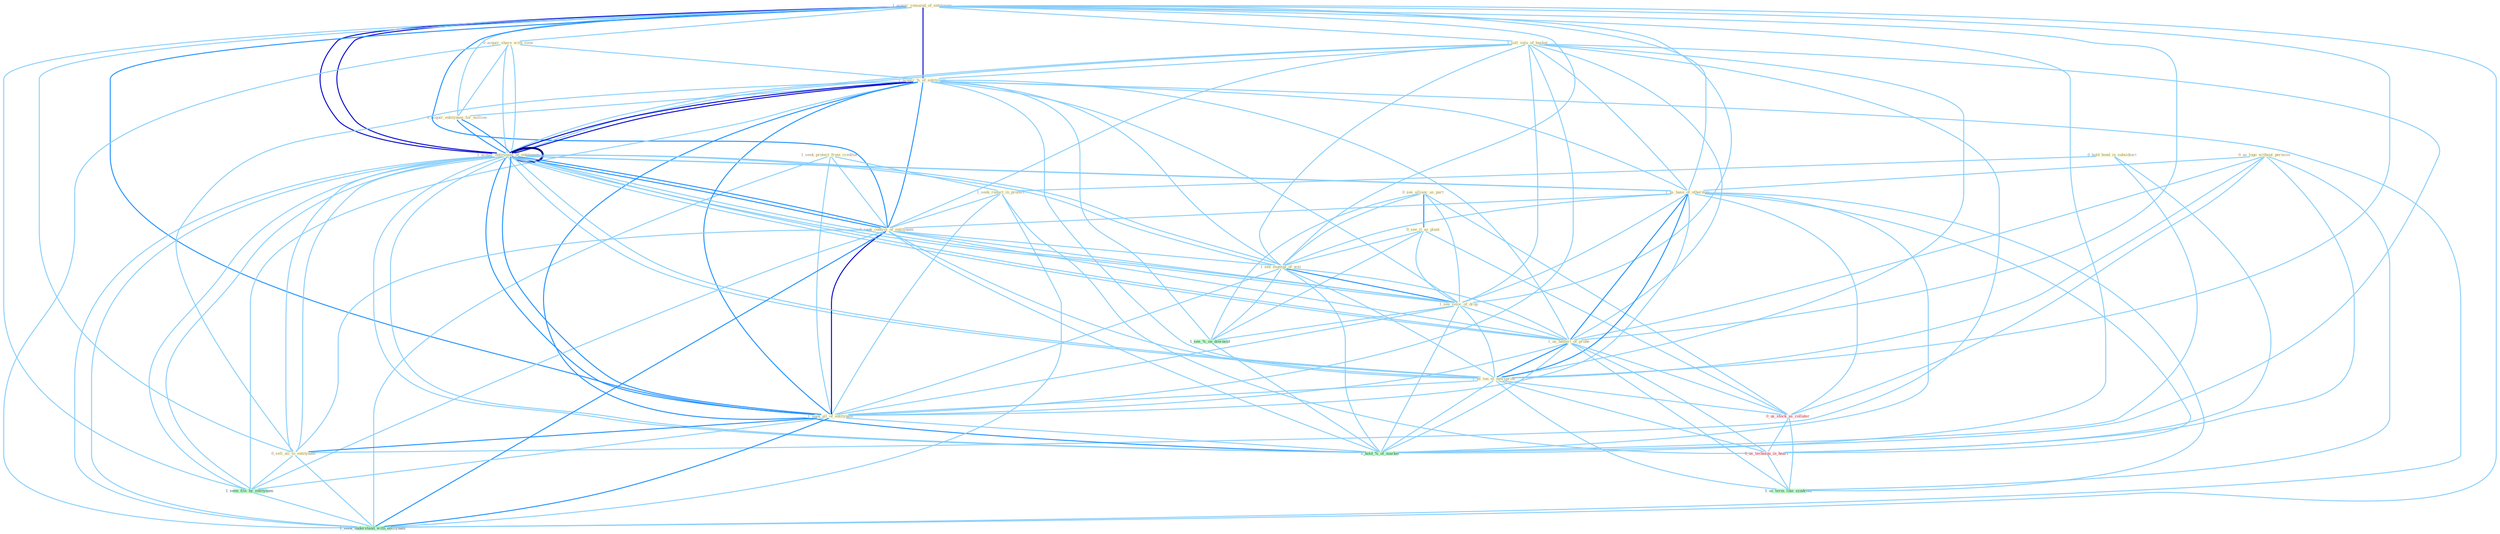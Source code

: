 Graph G{ 
    node
    [shape=polygon,style=filled,width=.5,height=.06,color="#BDFCC9",fixedsize=true,fontsize=4,
    fontcolor="#2f4f4f"];
    {node
    [color="#ffffe0", fontcolor="#8b7d6b"] "1_acquir_remaind_of_entitynam " "0_us_logo_without_permiss " "1_seek_protect_from_creditor " "0_see_allianc_as_part " "1_sell_valu_of_basket " "0_acquir_share_with_view " "0_hold_bond_in_subsidiari " "1_acquir_%_of_entitynam " "0_see_it_as_plant " "1_seek_reduct_in_protect " "0_acquir_entitynam_for_million " "1_acquir_entitynam_of_entitynam " "1_us_base_of_othernum " "0_seek_control_of_entitynam " "1_see_exampl_of_wai " "1_see_veloc_of_drop " "1_us_batteri_of_probe " "1_us_ton_of_newsprint " "1_seek_all_of_entitynam " "0_sell_all_to_entitynam "}
{node [color="#fff0f5", fontcolor="#b22222"] "0_us_stock_as_collater " "0_us_techniqu_in_heart "}
edge [color="#B0E2FF"];

	"1_acquir_remaind_of_entitynam " -- "1_sell_valu_of_basket " [w="1", color="#87cefa" ];
	"1_acquir_remaind_of_entitynam " -- "0_acquir_share_with_view " [w="1", color="#87cefa" ];
	"1_acquir_remaind_of_entitynam " -- "1_acquir_%_of_entitynam " [w="3", color="#0000cd" , len=0.6];
	"1_acquir_remaind_of_entitynam " -- "0_acquir_entitynam_for_million " [w="1", color="#87cefa" ];
	"1_acquir_remaind_of_entitynam " -- "1_acquir_entitynam_of_entitynam " [w="3", color="#0000cd" , len=0.6];
	"1_acquir_remaind_of_entitynam " -- "1_us_base_of_othernum " [w="1", color="#87cefa" ];
	"1_acquir_remaind_of_entitynam " -- "0_seek_control_of_entitynam " [w="2", color="#1e90ff" , len=0.8];
	"1_acquir_remaind_of_entitynam " -- "1_see_exampl_of_wai " [w="1", color="#87cefa" ];
	"1_acquir_remaind_of_entitynam " -- "1_see_veloc_of_drop " [w="1", color="#87cefa" ];
	"1_acquir_remaind_of_entitynam " -- "1_us_batteri_of_probe " [w="1", color="#87cefa" ];
	"1_acquir_remaind_of_entitynam " -- "1_us_ton_of_newsprint " [w="1", color="#87cefa" ];
	"1_acquir_remaind_of_entitynam " -- "1_seek_all_of_entitynam " [w="2", color="#1e90ff" , len=0.8];
	"1_acquir_remaind_of_entitynam " -- "0_sell_all_to_entitynam " [w="1", color="#87cefa" ];
	"1_acquir_remaind_of_entitynam " -- "1_seen_file_by_entitynam " [w="1", color="#87cefa" ];
	"1_acquir_remaind_of_entitynam " -- "1_seek_understand_with_entitynam " [w="1", color="#87cefa" ];
	"1_acquir_remaind_of_entitynam " -- "1_acquir_entitynam_of_entitynam " [w="3", color="#0000cd" , len=0.6];
	"1_acquir_remaind_of_entitynam " -- "1_hold_%_of_market " [w="1", color="#87cefa" ];
	"0_us_logo_without_permiss " -- "1_us_base_of_othernum " [w="1", color="#87cefa" ];
	"0_us_logo_without_permiss " -- "1_us_batteri_of_probe " [w="1", color="#87cefa" ];
	"0_us_logo_without_permiss " -- "1_us_ton_of_newsprint " [w="1", color="#87cefa" ];
	"0_us_logo_without_permiss " -- "0_us_stock_as_collater " [w="1", color="#87cefa" ];
	"0_us_logo_without_permiss " -- "0_us_techniqu_in_heart " [w="1", color="#87cefa" ];
	"0_us_logo_without_permiss " -- "1_us_term_like_syndrom " [w="1", color="#87cefa" ];
	"1_seek_protect_from_creditor " -- "1_seek_reduct_in_protect " [w="1", color="#87cefa" ];
	"1_seek_protect_from_creditor " -- "0_seek_control_of_entitynam " [w="1", color="#87cefa" ];
	"1_seek_protect_from_creditor " -- "1_seek_all_of_entitynam " [w="1", color="#87cefa" ];
	"1_seek_protect_from_creditor " -- "1_seek_understand_with_entitynam " [w="1", color="#87cefa" ];
	"0_see_allianc_as_part " -- "0_see_it_as_plant " [w="2", color="#1e90ff" , len=0.8];
	"0_see_allianc_as_part " -- "1_see_exampl_of_wai " [w="1", color="#87cefa" ];
	"0_see_allianc_as_part " -- "1_see_veloc_of_drop " [w="1", color="#87cefa" ];
	"0_see_allianc_as_part " -- "0_us_stock_as_collater " [w="1", color="#87cefa" ];
	"0_see_allianc_as_part " -- "1_see_%_on_downsid " [w="1", color="#87cefa" ];
	"1_sell_valu_of_basket " -- "1_acquir_%_of_entitynam " [w="1", color="#87cefa" ];
	"1_sell_valu_of_basket " -- "1_acquir_entitynam_of_entitynam " [w="1", color="#87cefa" ];
	"1_sell_valu_of_basket " -- "1_us_base_of_othernum " [w="1", color="#87cefa" ];
	"1_sell_valu_of_basket " -- "0_seek_control_of_entitynam " [w="1", color="#87cefa" ];
	"1_sell_valu_of_basket " -- "1_see_exampl_of_wai " [w="1", color="#87cefa" ];
	"1_sell_valu_of_basket " -- "1_see_veloc_of_drop " [w="1", color="#87cefa" ];
	"1_sell_valu_of_basket " -- "1_us_batteri_of_probe " [w="1", color="#87cefa" ];
	"1_sell_valu_of_basket " -- "1_us_ton_of_newsprint " [w="1", color="#87cefa" ];
	"1_sell_valu_of_basket " -- "1_seek_all_of_entitynam " [w="1", color="#87cefa" ];
	"1_sell_valu_of_basket " -- "0_sell_all_to_entitynam " [w="1", color="#87cefa" ];
	"1_sell_valu_of_basket " -- "1_acquir_entitynam_of_entitynam " [w="1", color="#87cefa" ];
	"1_sell_valu_of_basket " -- "1_hold_%_of_market " [w="1", color="#87cefa" ];
	"0_acquir_share_with_view " -- "1_acquir_%_of_entitynam " [w="1", color="#87cefa" ];
	"0_acquir_share_with_view " -- "0_acquir_entitynam_for_million " [w="1", color="#87cefa" ];
	"0_acquir_share_with_view " -- "1_acquir_entitynam_of_entitynam " [w="1", color="#87cefa" ];
	"0_acquir_share_with_view " -- "1_seek_understand_with_entitynam " [w="1", color="#87cefa" ];
	"0_acquir_share_with_view " -- "1_acquir_entitynam_of_entitynam " [w="1", color="#87cefa" ];
	"0_hold_bond_in_subsidiari " -- "1_seek_reduct_in_protect " [w="1", color="#87cefa" ];
	"0_hold_bond_in_subsidiari " -- "0_us_techniqu_in_heart " [w="1", color="#87cefa" ];
	"0_hold_bond_in_subsidiari " -- "1_hold_%_of_market " [w="1", color="#87cefa" ];
	"1_acquir_%_of_entitynam " -- "0_acquir_entitynam_for_million " [w="1", color="#87cefa" ];
	"1_acquir_%_of_entitynam " -- "1_acquir_entitynam_of_entitynam " [w="3", color="#0000cd" , len=0.6];
	"1_acquir_%_of_entitynam " -- "1_us_base_of_othernum " [w="1", color="#87cefa" ];
	"1_acquir_%_of_entitynam " -- "0_seek_control_of_entitynam " [w="2", color="#1e90ff" , len=0.8];
	"1_acquir_%_of_entitynam " -- "1_see_exampl_of_wai " [w="1", color="#87cefa" ];
	"1_acquir_%_of_entitynam " -- "1_see_veloc_of_drop " [w="1", color="#87cefa" ];
	"1_acquir_%_of_entitynam " -- "1_us_batteri_of_probe " [w="1", color="#87cefa" ];
	"1_acquir_%_of_entitynam " -- "1_us_ton_of_newsprint " [w="1", color="#87cefa" ];
	"1_acquir_%_of_entitynam " -- "1_seek_all_of_entitynam " [w="2", color="#1e90ff" , len=0.8];
	"1_acquir_%_of_entitynam " -- "0_sell_all_to_entitynam " [w="1", color="#87cefa" ];
	"1_acquir_%_of_entitynam " -- "1_seen_file_by_entitynam " [w="1", color="#87cefa" ];
	"1_acquir_%_of_entitynam " -- "1_seek_understand_with_entitynam " [w="1", color="#87cefa" ];
	"1_acquir_%_of_entitynam " -- "1_acquir_entitynam_of_entitynam " [w="3", color="#0000cd" , len=0.6];
	"1_acquir_%_of_entitynam " -- "1_see_%_on_downsid " [w="1", color="#87cefa" ];
	"1_acquir_%_of_entitynam " -- "1_hold_%_of_market " [w="2", color="#1e90ff" , len=0.8];
	"0_see_it_as_plant " -- "1_see_exampl_of_wai " [w="1", color="#87cefa" ];
	"0_see_it_as_plant " -- "1_see_veloc_of_drop " [w="1", color="#87cefa" ];
	"0_see_it_as_plant " -- "0_us_stock_as_collater " [w="1", color="#87cefa" ];
	"0_see_it_as_plant " -- "1_see_%_on_downsid " [w="1", color="#87cefa" ];
	"1_seek_reduct_in_protect " -- "0_seek_control_of_entitynam " [w="1", color="#87cefa" ];
	"1_seek_reduct_in_protect " -- "1_seek_all_of_entitynam " [w="1", color="#87cefa" ];
	"1_seek_reduct_in_protect " -- "1_seek_understand_with_entitynam " [w="1", color="#87cefa" ];
	"1_seek_reduct_in_protect " -- "0_us_techniqu_in_heart " [w="1", color="#87cefa" ];
	"0_acquir_entitynam_for_million " -- "1_acquir_entitynam_of_entitynam " [w="2", color="#1e90ff" , len=0.8];
	"0_acquir_entitynam_for_million " -- "1_acquir_entitynam_of_entitynam " [w="2", color="#1e90ff" , len=0.8];
	"1_acquir_entitynam_of_entitynam " -- "1_us_base_of_othernum " [w="1", color="#87cefa" ];
	"1_acquir_entitynam_of_entitynam " -- "0_seek_control_of_entitynam " [w="2", color="#1e90ff" , len=0.8];
	"1_acquir_entitynam_of_entitynam " -- "1_see_exampl_of_wai " [w="1", color="#87cefa" ];
	"1_acquir_entitynam_of_entitynam " -- "1_see_veloc_of_drop " [w="1", color="#87cefa" ];
	"1_acquir_entitynam_of_entitynam " -- "1_us_batteri_of_probe " [w="1", color="#87cefa" ];
	"1_acquir_entitynam_of_entitynam " -- "1_us_ton_of_newsprint " [w="1", color="#87cefa" ];
	"1_acquir_entitynam_of_entitynam " -- "1_seek_all_of_entitynam " [w="2", color="#1e90ff" , len=0.8];
	"1_acquir_entitynam_of_entitynam " -- "0_sell_all_to_entitynam " [w="1", color="#87cefa" ];
	"1_acquir_entitynam_of_entitynam " -- "1_seen_file_by_entitynam " [w="1", color="#87cefa" ];
	"1_acquir_entitynam_of_entitynam " -- "1_seek_understand_with_entitynam " [w="1", color="#87cefa" ];
	"1_acquir_entitynam_of_entitynam " -- "1_acquir_entitynam_of_entitynam " [w="4", style=bold, color="#000080", len=0.4];
	"1_acquir_entitynam_of_entitynam " -- "1_hold_%_of_market " [w="1", color="#87cefa" ];
	"1_us_base_of_othernum " -- "0_seek_control_of_entitynam " [w="1", color="#87cefa" ];
	"1_us_base_of_othernum " -- "1_see_exampl_of_wai " [w="1", color="#87cefa" ];
	"1_us_base_of_othernum " -- "1_see_veloc_of_drop " [w="1", color="#87cefa" ];
	"1_us_base_of_othernum " -- "1_us_batteri_of_probe " [w="2", color="#1e90ff" , len=0.8];
	"1_us_base_of_othernum " -- "1_us_ton_of_newsprint " [w="2", color="#1e90ff" , len=0.8];
	"1_us_base_of_othernum " -- "1_seek_all_of_entitynam " [w="1", color="#87cefa" ];
	"1_us_base_of_othernum " -- "0_us_stock_as_collater " [w="1", color="#87cefa" ];
	"1_us_base_of_othernum " -- "1_acquir_entitynam_of_entitynam " [w="1", color="#87cefa" ];
	"1_us_base_of_othernum " -- "0_us_techniqu_in_heart " [w="1", color="#87cefa" ];
	"1_us_base_of_othernum " -- "1_us_term_like_syndrom " [w="1", color="#87cefa" ];
	"1_us_base_of_othernum " -- "1_hold_%_of_market " [w="1", color="#87cefa" ];
	"0_seek_control_of_entitynam " -- "1_see_exampl_of_wai " [w="1", color="#87cefa" ];
	"0_seek_control_of_entitynam " -- "1_see_veloc_of_drop " [w="1", color="#87cefa" ];
	"0_seek_control_of_entitynam " -- "1_us_batteri_of_probe " [w="1", color="#87cefa" ];
	"0_seek_control_of_entitynam " -- "1_us_ton_of_newsprint " [w="1", color="#87cefa" ];
	"0_seek_control_of_entitynam " -- "1_seek_all_of_entitynam " [w="3", color="#0000cd" , len=0.6];
	"0_seek_control_of_entitynam " -- "0_sell_all_to_entitynam " [w="1", color="#87cefa" ];
	"0_seek_control_of_entitynam " -- "1_seen_file_by_entitynam " [w="1", color="#87cefa" ];
	"0_seek_control_of_entitynam " -- "1_seek_understand_with_entitynam " [w="2", color="#1e90ff" , len=0.8];
	"0_seek_control_of_entitynam " -- "1_acquir_entitynam_of_entitynam " [w="2", color="#1e90ff" , len=0.8];
	"0_seek_control_of_entitynam " -- "1_hold_%_of_market " [w="1", color="#87cefa" ];
	"1_see_exampl_of_wai " -- "1_see_veloc_of_drop " [w="2", color="#1e90ff" , len=0.8];
	"1_see_exampl_of_wai " -- "1_us_batteri_of_probe " [w="1", color="#87cefa" ];
	"1_see_exampl_of_wai " -- "1_us_ton_of_newsprint " [w="1", color="#87cefa" ];
	"1_see_exampl_of_wai " -- "1_seek_all_of_entitynam " [w="1", color="#87cefa" ];
	"1_see_exampl_of_wai " -- "1_acquir_entitynam_of_entitynam " [w="1", color="#87cefa" ];
	"1_see_exampl_of_wai " -- "1_see_%_on_downsid " [w="1", color="#87cefa" ];
	"1_see_exampl_of_wai " -- "1_hold_%_of_market " [w="1", color="#87cefa" ];
	"1_see_veloc_of_drop " -- "1_us_batteri_of_probe " [w="1", color="#87cefa" ];
	"1_see_veloc_of_drop " -- "1_us_ton_of_newsprint " [w="1", color="#87cefa" ];
	"1_see_veloc_of_drop " -- "1_seek_all_of_entitynam " [w="1", color="#87cefa" ];
	"1_see_veloc_of_drop " -- "1_acquir_entitynam_of_entitynam " [w="1", color="#87cefa" ];
	"1_see_veloc_of_drop " -- "1_see_%_on_downsid " [w="1", color="#87cefa" ];
	"1_see_veloc_of_drop " -- "1_hold_%_of_market " [w="1", color="#87cefa" ];
	"1_us_batteri_of_probe " -- "1_us_ton_of_newsprint " [w="2", color="#1e90ff" , len=0.8];
	"1_us_batteri_of_probe " -- "1_seek_all_of_entitynam " [w="1", color="#87cefa" ];
	"1_us_batteri_of_probe " -- "0_us_stock_as_collater " [w="1", color="#87cefa" ];
	"1_us_batteri_of_probe " -- "1_acquir_entitynam_of_entitynam " [w="1", color="#87cefa" ];
	"1_us_batteri_of_probe " -- "0_us_techniqu_in_heart " [w="1", color="#87cefa" ];
	"1_us_batteri_of_probe " -- "1_us_term_like_syndrom " [w="1", color="#87cefa" ];
	"1_us_batteri_of_probe " -- "1_hold_%_of_market " [w="1", color="#87cefa" ];
	"1_us_ton_of_newsprint " -- "1_seek_all_of_entitynam " [w="1", color="#87cefa" ];
	"1_us_ton_of_newsprint " -- "0_us_stock_as_collater " [w="1", color="#87cefa" ];
	"1_us_ton_of_newsprint " -- "1_acquir_entitynam_of_entitynam " [w="1", color="#87cefa" ];
	"1_us_ton_of_newsprint " -- "0_us_techniqu_in_heart " [w="1", color="#87cefa" ];
	"1_us_ton_of_newsprint " -- "1_us_term_like_syndrom " [w="1", color="#87cefa" ];
	"1_us_ton_of_newsprint " -- "1_hold_%_of_market " [w="1", color="#87cefa" ];
	"1_seek_all_of_entitynam " -- "0_sell_all_to_entitynam " [w="2", color="#1e90ff" , len=0.8];
	"1_seek_all_of_entitynam " -- "1_seen_file_by_entitynam " [w="1", color="#87cefa" ];
	"1_seek_all_of_entitynam " -- "1_seek_understand_with_entitynam " [w="2", color="#1e90ff" , len=0.8];
	"1_seek_all_of_entitynam " -- "1_acquir_entitynam_of_entitynam " [w="2", color="#1e90ff" , len=0.8];
	"1_seek_all_of_entitynam " -- "1_hold_%_of_market " [w="1", color="#87cefa" ];
	"0_sell_all_to_entitynam " -- "1_seen_file_by_entitynam " [w="1", color="#87cefa" ];
	"0_sell_all_to_entitynam " -- "1_seek_understand_with_entitynam " [w="1", color="#87cefa" ];
	"0_sell_all_to_entitynam " -- "1_acquir_entitynam_of_entitynam " [w="1", color="#87cefa" ];
	"1_seen_file_by_entitynam " -- "1_seek_understand_with_entitynam " [w="1", color="#87cefa" ];
	"1_seen_file_by_entitynam " -- "1_acquir_entitynam_of_entitynam " [w="1", color="#87cefa" ];
	"0_us_stock_as_collater " -- "0_us_techniqu_in_heart " [w="1", color="#87cefa" ];
	"0_us_stock_as_collater " -- "1_us_term_like_syndrom " [w="1", color="#87cefa" ];
	"1_seek_understand_with_entitynam " -- "1_acquir_entitynam_of_entitynam " [w="1", color="#87cefa" ];
	"1_acquir_entitynam_of_entitynam " -- "1_hold_%_of_market " [w="1", color="#87cefa" ];
	"0_us_techniqu_in_heart " -- "1_us_term_like_syndrom " [w="1", color="#87cefa" ];
	"1_see_%_on_downsid " -- "1_hold_%_of_market " [w="1", color="#87cefa" ];
}